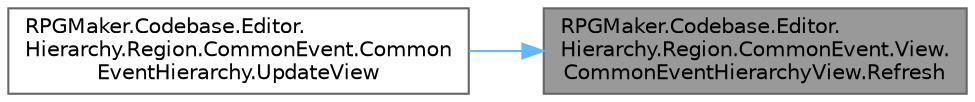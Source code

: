 digraph "RPGMaker.Codebase.Editor.Hierarchy.Region.CommonEvent.View.CommonEventHierarchyView.Refresh"
{
 // LATEX_PDF_SIZE
  bgcolor="transparent";
  edge [fontname=Helvetica,fontsize=10,labelfontname=Helvetica,labelfontsize=10];
  node [fontname=Helvetica,fontsize=10,shape=box,height=0.2,width=0.4];
  rankdir="RL";
  Node1 [id="Node000001",label="RPGMaker.Codebase.Editor.\lHierarchy.Region.CommonEvent.View.\lCommonEventHierarchyView.Refresh",height=0.2,width=0.4,color="gray40", fillcolor="grey60", style="filled", fontcolor="black",tooltip="データ更新"];
  Node1 -> Node2 [id="edge1_Node000001_Node000002",dir="back",color="steelblue1",style="solid",tooltip=" "];
  Node2 [id="Node000002",label="RPGMaker.Codebase.Editor.\lHierarchy.Region.CommonEvent.Common\lEventHierarchy.UpdateView",height=0.2,width=0.4,color="grey40", fillcolor="white", style="filled",URL="$d8/de4/class_r_p_g_maker_1_1_codebase_1_1_editor_1_1_hierarchy_1_1_region_1_1_common_event_1_1_common_event_hierarchy.html#a6bf90fc7b12f4c56dc445ffecd1af099",tooltip="Viewの更新"];
}
